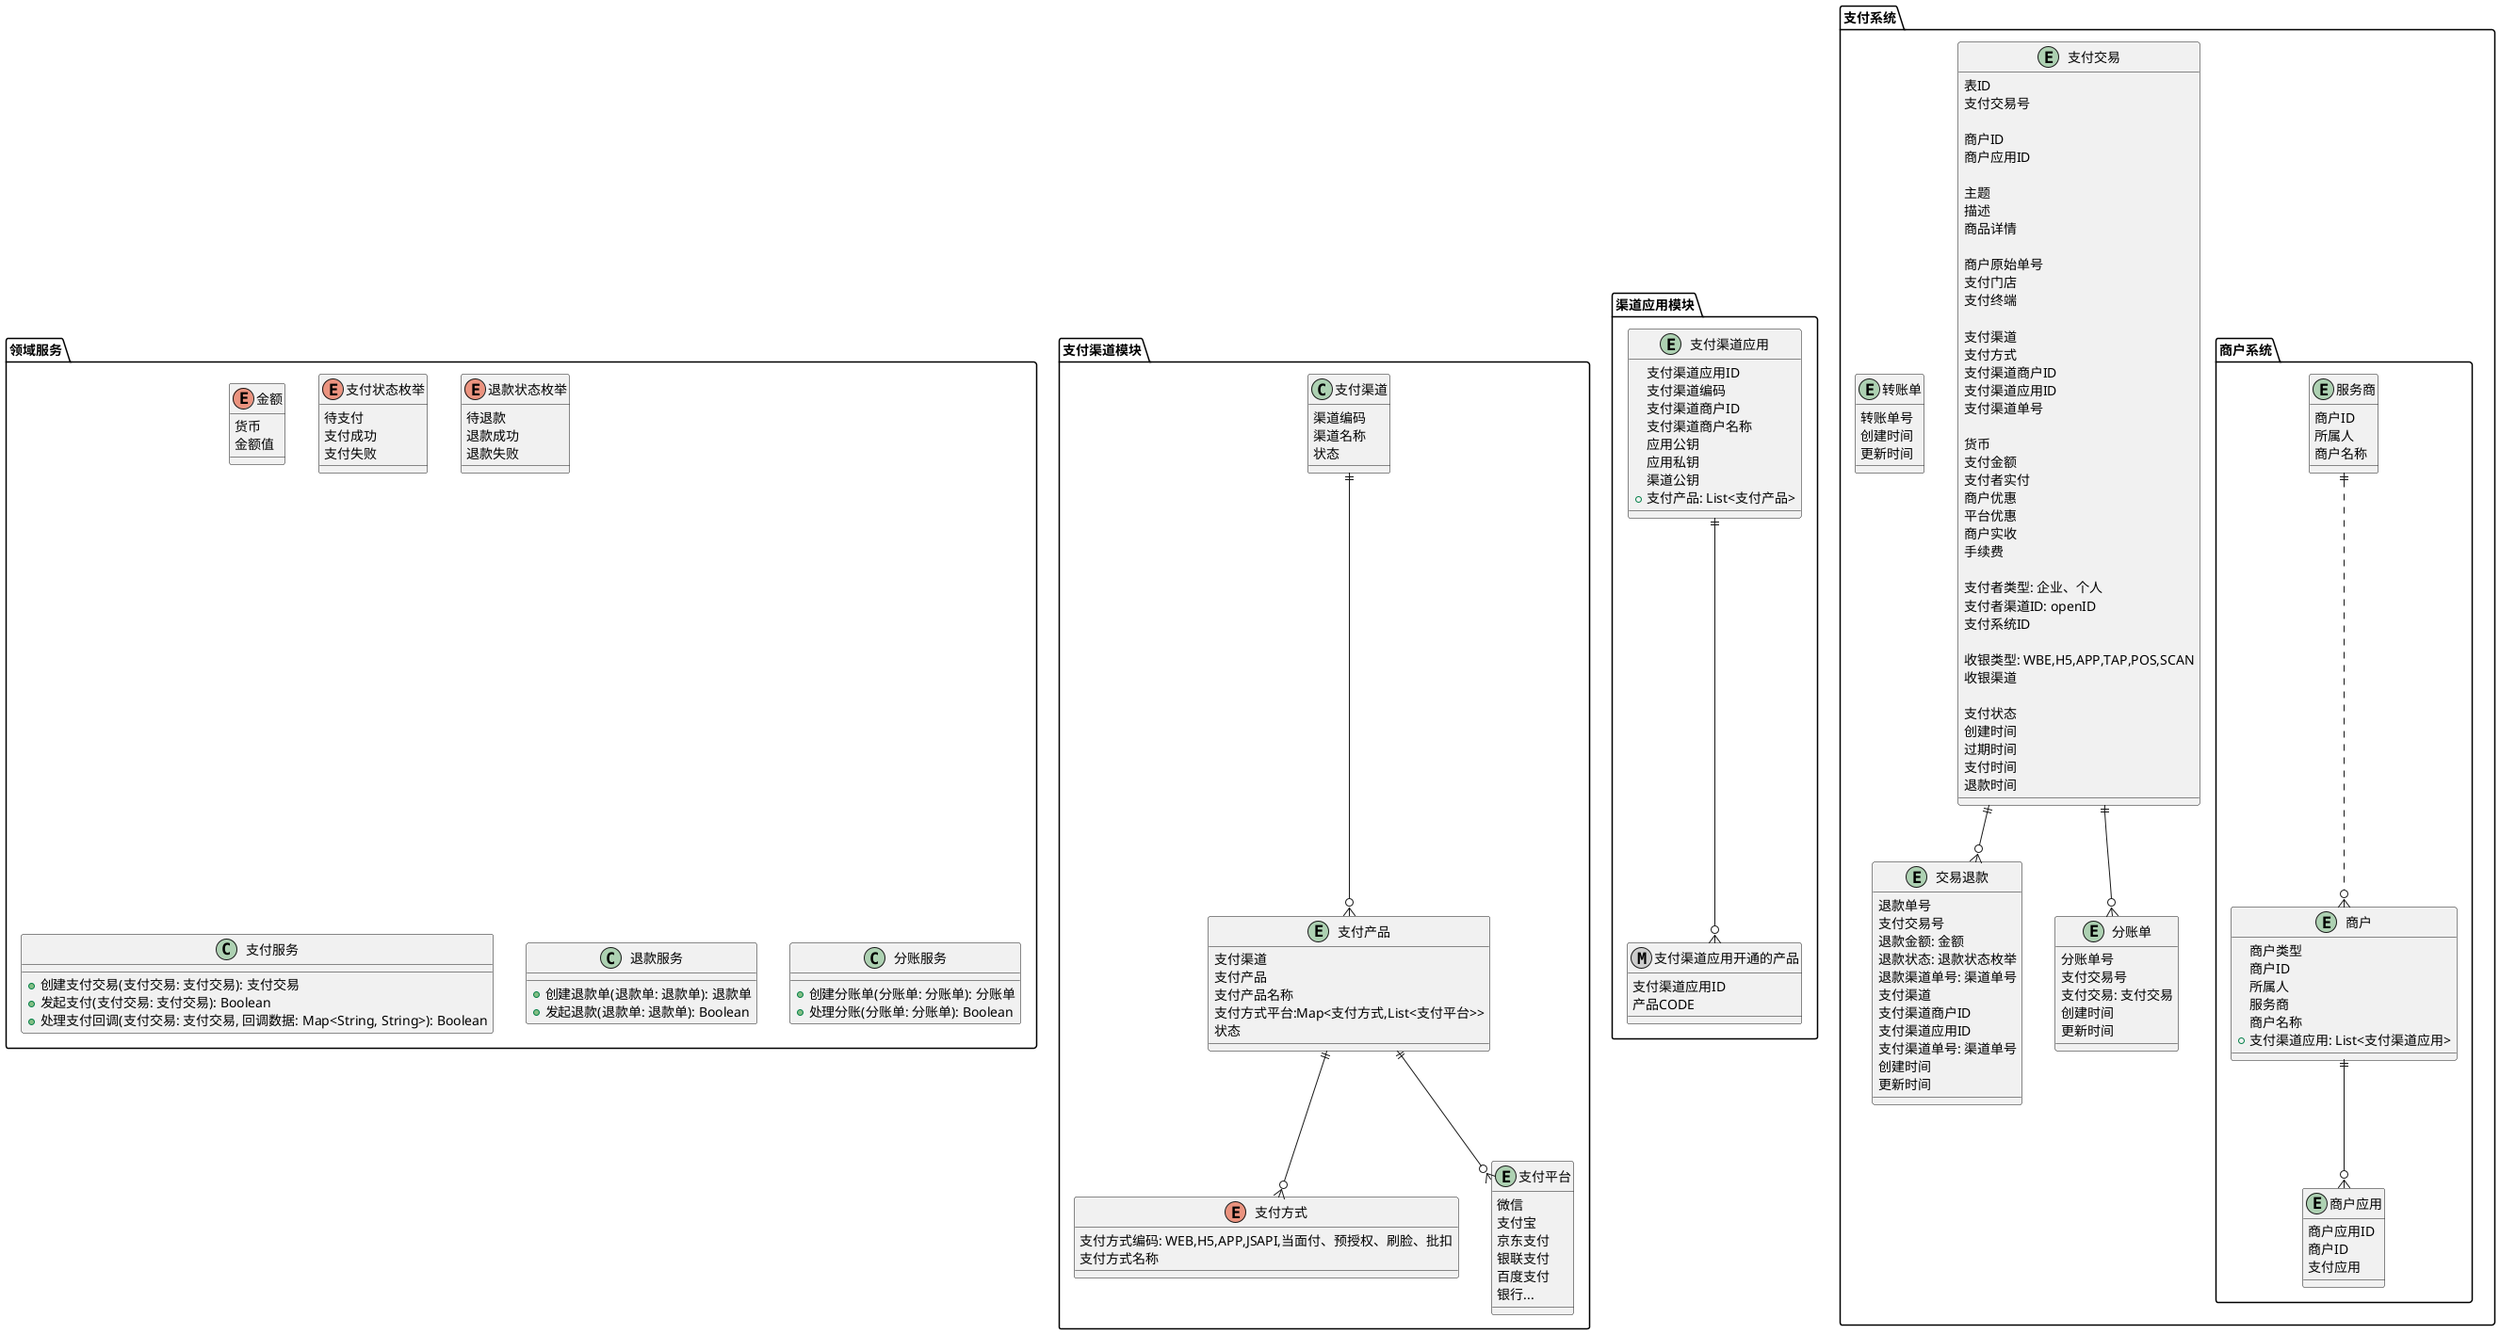 @startuml
'https://plantuml.com/class-diagram

package 支付渠道模块{

    class 支付渠道{
        渠道编码
        渠道名称
        状态
    }

    entity 支付产品 {
            支付渠道
            支付产品
            支付产品名称
            支付方式平台:Map<支付方式,List<支付平台>>
            状态
        }
    enum 支付方式{
        支付方式编码: WEB,H5,APP,JSAPI,当面付、预授权、刷脸、批扣
        支付方式名称
    }
    entity 支付平台{
        微信
        支付宝
        京东支付
        银联支付
        百度支付
        银行...
    }

    支付渠道 ||--o{ 支付产品


    支付产品 ||--o{ 支付平台
    支付产品 ||--o{ 支付方式
}


package 渠道应用模块{

    entity 支付渠道应用{
        支付渠道应用ID
        支付渠道编码
        支付渠道商户ID
        支付渠道商户名称
        应用公钥
        应用私钥
        渠道公钥
        +支付产品: List<支付产品>
    }

    metaclass 支付渠道应用开通的产品{
        支付渠道应用ID
        产品CODE
    }
    支付渠道应用 ||--o{ 支付渠道应用开通的产品

}

package 支付系统{

    package 商户系统{

        entity 服务商{
                商户ID
                所属人
                商户名称
            }

            entity 商户{
                商户类型
                商户ID
                所属人
                服务商
                商户名称
                +支付渠道应用: List<支付渠道应用>
            }

            entity 商户应用{
                商户应用ID
                商户ID
                支付应用

            }
    }


    entity 支付交易{
        表ID
        支付交易号

        '商户
        商户ID
        商户应用ID

        主题
        描述
        商品详情

        '订单原始
        商户原始单号
        支付门店
        支付终端

        '支付渠道
        支付渠道
        支付方式
        支付渠道商户ID
        支付渠道应用ID
        支付渠道单号

        ' 金额
        货币
        支付金额
        支付者实付
        商户优惠
        平台优惠
        商户实收
        手续费

        ' 支付者
        支付者类型: 企业、个人
        支付者渠道ID: openID
        支付系统ID

        ' 支付方式
        收银类型: WBE,H5,APP,TAP,POS,SCAN
        收银渠道

        支付状态
        创建时间
        过期时间
        支付时间
        退款时间

    }

    entity 交易退款{
        退款单号
        支付交易号
        退款金额: 金额
        退款状态: 退款状态枚举
        退款渠道单号: 渠道单号
        支付渠道
        支付渠道商户ID
        支付渠道应用ID
        支付渠道单号: 渠道单号
        创建时间
        更新时间
    }

    entity 分账单{
        分账单号
        支付交易号
        支付交易: 支付交易
        创建时间
        更新时间
    }

    entity 转账单{
        转账单号
        创建时间
        更新时间
    }

    服务商 ||..o{ 商户
    商户 ||--o{ 商户应用



    支付交易 ||--o{ 分账单
    支付交易 ||--o{ 交易退款






}

package 领域服务{

    enum 金额 {
        货币
        金额值
    }


    enum 支付状态枚举 {
        待支付
        支付成功
        支付失败
    }

    enum 退款状态枚举 {
        待退款
        退款成功
        退款失败
    }

    class 支付服务 {
        +创建支付交易(支付交易: 支付交易): 支付交易
        +发起支付(支付交易: 支付交易): Boolean
        +处理支付回调(支付交易: 支付交易, 回调数据: Map<String, String>): Boolean
    }

    class 退款服务 {
        +创建退款单(退款单: 退款单): 退款单
        +发起退款(退款单: 退款单): Boolean
    }

    class 分账服务 {
        +创建分账单(分账单: 分账单): 分账单
        +处理分账(分账单: 分账单): Boolean
    }
}
@enduml
